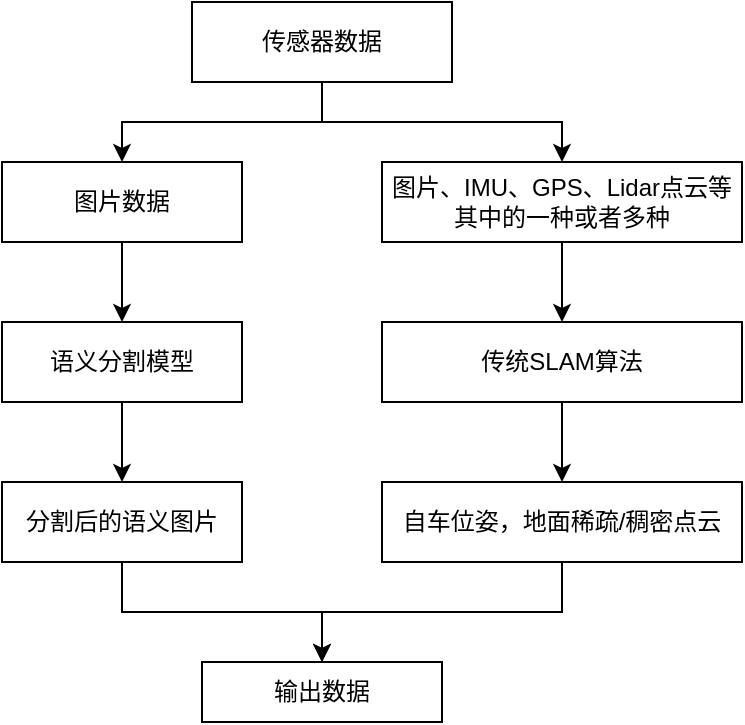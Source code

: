 <mxfile version="17.4.6" type="github">
  <diagram id="tGhpxiK8qQPnO92dQSBa" name="Page-1">
    <mxGraphModel dx="1422" dy="754" grid="1" gridSize="10" guides="1" tooltips="1" connect="1" arrows="1" fold="1" page="1" pageScale="1" pageWidth="827" pageHeight="1169" math="0" shadow="0">
      <root>
        <mxCell id="0" />
        <mxCell id="1" parent="0" />
        <mxCell id="a82GAD_70xhHoo0bjuHs-4" value="" style="edgeStyle=orthogonalEdgeStyle;rounded=0;orthogonalLoop=1;jettySize=auto;html=1;" edge="1" parent="1" source="a82GAD_70xhHoo0bjuHs-1" target="a82GAD_70xhHoo0bjuHs-3">
          <mxGeometry relative="1" as="geometry" />
        </mxCell>
        <mxCell id="a82GAD_70xhHoo0bjuHs-6" value="" style="edgeStyle=orthogonalEdgeStyle;rounded=0;orthogonalLoop=1;jettySize=auto;html=1;" edge="1" parent="1" source="a82GAD_70xhHoo0bjuHs-1" target="a82GAD_70xhHoo0bjuHs-5">
          <mxGeometry relative="1" as="geometry" />
        </mxCell>
        <mxCell id="a82GAD_70xhHoo0bjuHs-1" value="传感器数据" style="rounded=0;whiteSpace=wrap;html=1;" vertex="1" parent="1">
          <mxGeometry x="295" y="160" width="130" height="40" as="geometry" />
        </mxCell>
        <mxCell id="a82GAD_70xhHoo0bjuHs-8" value="" style="edgeStyle=orthogonalEdgeStyle;rounded=0;orthogonalLoop=1;jettySize=auto;html=1;" edge="1" parent="1" source="a82GAD_70xhHoo0bjuHs-3" target="a82GAD_70xhHoo0bjuHs-7">
          <mxGeometry relative="1" as="geometry" />
        </mxCell>
        <mxCell id="a82GAD_70xhHoo0bjuHs-3" value="图片数据" style="whiteSpace=wrap;html=1;rounded=0;" vertex="1" parent="1">
          <mxGeometry x="200" y="240" width="120" height="40" as="geometry" />
        </mxCell>
        <mxCell id="a82GAD_70xhHoo0bjuHs-12" value="" style="edgeStyle=orthogonalEdgeStyle;rounded=0;orthogonalLoop=1;jettySize=auto;html=1;" edge="1" parent="1" source="a82GAD_70xhHoo0bjuHs-5" target="a82GAD_70xhHoo0bjuHs-11">
          <mxGeometry relative="1" as="geometry" />
        </mxCell>
        <mxCell id="a82GAD_70xhHoo0bjuHs-5" value="图片、IMU、GPS、Lidar点云等其中的一种或者多种" style="whiteSpace=wrap;html=1;rounded=0;" vertex="1" parent="1">
          <mxGeometry x="390" y="240" width="180" height="40" as="geometry" />
        </mxCell>
        <mxCell id="a82GAD_70xhHoo0bjuHs-10" value="" style="edgeStyle=orthogonalEdgeStyle;rounded=0;orthogonalLoop=1;jettySize=auto;html=1;" edge="1" parent="1" source="a82GAD_70xhHoo0bjuHs-7" target="a82GAD_70xhHoo0bjuHs-9">
          <mxGeometry relative="1" as="geometry" />
        </mxCell>
        <mxCell id="a82GAD_70xhHoo0bjuHs-7" value="语义分割模型" style="whiteSpace=wrap;html=1;rounded=0;" vertex="1" parent="1">
          <mxGeometry x="200" y="320" width="120" height="40" as="geometry" />
        </mxCell>
        <mxCell id="a82GAD_70xhHoo0bjuHs-17" value="" style="edgeStyle=orthogonalEdgeStyle;rounded=0;orthogonalLoop=1;jettySize=auto;html=1;" edge="1" parent="1" source="a82GAD_70xhHoo0bjuHs-9" target="a82GAD_70xhHoo0bjuHs-16">
          <mxGeometry relative="1" as="geometry" />
        </mxCell>
        <mxCell id="a82GAD_70xhHoo0bjuHs-9" value="分割后的语义图片" style="whiteSpace=wrap;html=1;rounded=0;" vertex="1" parent="1">
          <mxGeometry x="200" y="400" width="120" height="40" as="geometry" />
        </mxCell>
        <mxCell id="a82GAD_70xhHoo0bjuHs-14" value="" style="edgeStyle=orthogonalEdgeStyle;rounded=0;orthogonalLoop=1;jettySize=auto;html=1;" edge="1" parent="1" source="a82GAD_70xhHoo0bjuHs-11" target="a82GAD_70xhHoo0bjuHs-13">
          <mxGeometry relative="1" as="geometry" />
        </mxCell>
        <mxCell id="a82GAD_70xhHoo0bjuHs-11" value="传统SLAM算法" style="whiteSpace=wrap;html=1;rounded=0;" vertex="1" parent="1">
          <mxGeometry x="390" y="320" width="180" height="40" as="geometry" />
        </mxCell>
        <mxCell id="a82GAD_70xhHoo0bjuHs-18" style="edgeStyle=orthogonalEdgeStyle;rounded=0;orthogonalLoop=1;jettySize=auto;html=1;exitX=0.5;exitY=1;exitDx=0;exitDy=0;entryX=0.5;entryY=0;entryDx=0;entryDy=0;" edge="1" parent="1" source="a82GAD_70xhHoo0bjuHs-13" target="a82GAD_70xhHoo0bjuHs-16">
          <mxGeometry relative="1" as="geometry" />
        </mxCell>
        <mxCell id="a82GAD_70xhHoo0bjuHs-13" value="自车位姿，地面稀疏/稠密点云" style="whiteSpace=wrap;html=1;rounded=0;" vertex="1" parent="1">
          <mxGeometry x="390" y="400" width="180" height="40" as="geometry" />
        </mxCell>
        <mxCell id="a82GAD_70xhHoo0bjuHs-16" value="输出数据" style="whiteSpace=wrap;html=1;rounded=0;" vertex="1" parent="1">
          <mxGeometry x="300" y="490" width="120" height="30" as="geometry" />
        </mxCell>
      </root>
    </mxGraphModel>
  </diagram>
</mxfile>
